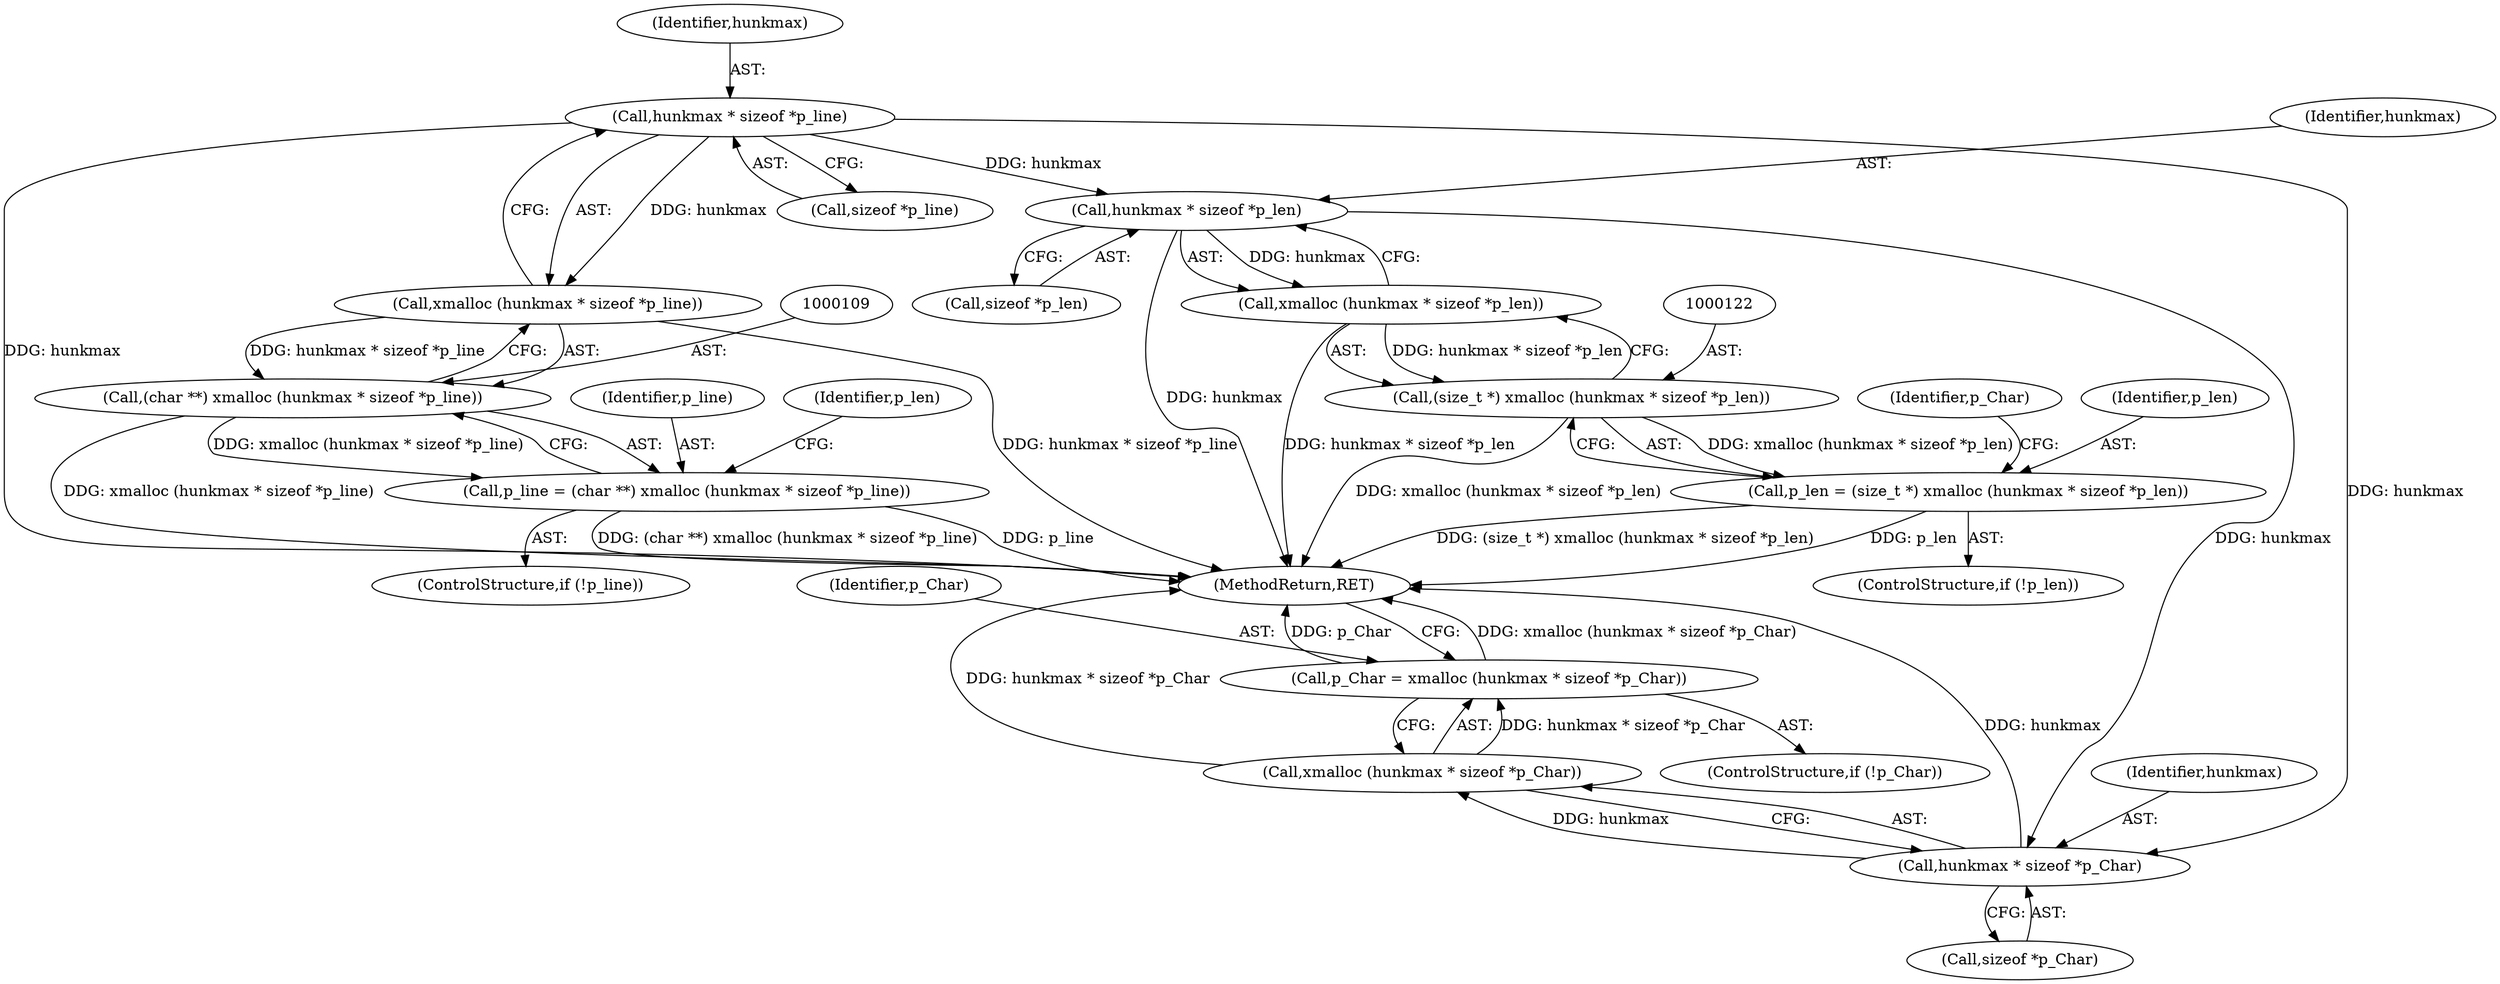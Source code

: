 digraph "0_savannah_0c08d7a902c6fdd49b704623a12d8d672ef18944_1@API" {
"1000111" [label="(Call,hunkmax * sizeof *p_line)"];
"1000110" [label="(Call,xmalloc (hunkmax * sizeof *p_line))"];
"1000108" [label="(Call,(char **) xmalloc (hunkmax * sizeof *p_line))"];
"1000106" [label="(Call,p_line = (char **) xmalloc (hunkmax * sizeof *p_line))"];
"1000124" [label="(Call,hunkmax * sizeof *p_len)"];
"1000123" [label="(Call,xmalloc (hunkmax * sizeof *p_len))"];
"1000121" [label="(Call,(size_t *) xmalloc (hunkmax * sizeof *p_len))"];
"1000119" [label="(Call,p_len = (size_t *) xmalloc (hunkmax * sizeof *p_len))"];
"1000135" [label="(Call,hunkmax * sizeof *p_Char)"];
"1000134" [label="(Call,xmalloc (hunkmax * sizeof *p_Char))"];
"1000132" [label="(Call,p_Char = xmalloc (hunkmax * sizeof *p_Char))"];
"1000108" [label="(Call,(char **) xmalloc (hunkmax * sizeof *p_line))"];
"1000116" [label="(ControlStructure,if (!p_len))"];
"1000112" [label="(Identifier,hunkmax)"];
"1000126" [label="(Call,sizeof *p_len)"];
"1000124" [label="(Call,hunkmax * sizeof *p_len)"];
"1000131" [label="(Identifier,p_Char)"];
"1000107" [label="(Identifier,p_line)"];
"1000118" [label="(Identifier,p_len)"];
"1000129" [label="(ControlStructure,if (!p_Char))"];
"1000110" [label="(Call,xmalloc (hunkmax * sizeof *p_line))"];
"1000106" [label="(Call,p_line = (char **) xmalloc (hunkmax * sizeof *p_line))"];
"1000134" [label="(Call,xmalloc (hunkmax * sizeof *p_Char))"];
"1000140" [label="(MethodReturn,RET)"];
"1000125" [label="(Identifier,hunkmax)"];
"1000119" [label="(Call,p_len = (size_t *) xmalloc (hunkmax * sizeof *p_len))"];
"1000133" [label="(Identifier,p_Char)"];
"1000135" [label="(Call,hunkmax * sizeof *p_Char)"];
"1000123" [label="(Call,xmalloc (hunkmax * sizeof *p_len))"];
"1000103" [label="(ControlStructure,if (!p_line))"];
"1000111" [label="(Call,hunkmax * sizeof *p_line)"];
"1000121" [label="(Call,(size_t *) xmalloc (hunkmax * sizeof *p_len))"];
"1000132" [label="(Call,p_Char = xmalloc (hunkmax * sizeof *p_Char))"];
"1000137" [label="(Call,sizeof *p_Char)"];
"1000113" [label="(Call,sizeof *p_line)"];
"1000136" [label="(Identifier,hunkmax)"];
"1000120" [label="(Identifier,p_len)"];
"1000111" -> "1000110"  [label="AST: "];
"1000111" -> "1000113"  [label="CFG: "];
"1000112" -> "1000111"  [label="AST: "];
"1000113" -> "1000111"  [label="AST: "];
"1000110" -> "1000111"  [label="CFG: "];
"1000111" -> "1000140"  [label="DDG: hunkmax"];
"1000111" -> "1000110"  [label="DDG: hunkmax"];
"1000111" -> "1000124"  [label="DDG: hunkmax"];
"1000111" -> "1000135"  [label="DDG: hunkmax"];
"1000110" -> "1000108"  [label="AST: "];
"1000108" -> "1000110"  [label="CFG: "];
"1000110" -> "1000140"  [label="DDG: hunkmax * sizeof *p_line"];
"1000110" -> "1000108"  [label="DDG: hunkmax * sizeof *p_line"];
"1000108" -> "1000106"  [label="AST: "];
"1000109" -> "1000108"  [label="AST: "];
"1000106" -> "1000108"  [label="CFG: "];
"1000108" -> "1000140"  [label="DDG: xmalloc (hunkmax * sizeof *p_line)"];
"1000108" -> "1000106"  [label="DDG: xmalloc (hunkmax * sizeof *p_line)"];
"1000106" -> "1000103"  [label="AST: "];
"1000107" -> "1000106"  [label="AST: "];
"1000118" -> "1000106"  [label="CFG: "];
"1000106" -> "1000140"  [label="DDG: (char **) xmalloc (hunkmax * sizeof *p_line)"];
"1000106" -> "1000140"  [label="DDG: p_line"];
"1000124" -> "1000123"  [label="AST: "];
"1000124" -> "1000126"  [label="CFG: "];
"1000125" -> "1000124"  [label="AST: "];
"1000126" -> "1000124"  [label="AST: "];
"1000123" -> "1000124"  [label="CFG: "];
"1000124" -> "1000140"  [label="DDG: hunkmax"];
"1000124" -> "1000123"  [label="DDG: hunkmax"];
"1000124" -> "1000135"  [label="DDG: hunkmax"];
"1000123" -> "1000121"  [label="AST: "];
"1000121" -> "1000123"  [label="CFG: "];
"1000123" -> "1000140"  [label="DDG: hunkmax * sizeof *p_len"];
"1000123" -> "1000121"  [label="DDG: hunkmax * sizeof *p_len"];
"1000121" -> "1000119"  [label="AST: "];
"1000122" -> "1000121"  [label="AST: "];
"1000119" -> "1000121"  [label="CFG: "];
"1000121" -> "1000140"  [label="DDG: xmalloc (hunkmax * sizeof *p_len)"];
"1000121" -> "1000119"  [label="DDG: xmalloc (hunkmax * sizeof *p_len)"];
"1000119" -> "1000116"  [label="AST: "];
"1000120" -> "1000119"  [label="AST: "];
"1000131" -> "1000119"  [label="CFG: "];
"1000119" -> "1000140"  [label="DDG: (size_t *) xmalloc (hunkmax * sizeof *p_len)"];
"1000119" -> "1000140"  [label="DDG: p_len"];
"1000135" -> "1000134"  [label="AST: "];
"1000135" -> "1000137"  [label="CFG: "];
"1000136" -> "1000135"  [label="AST: "];
"1000137" -> "1000135"  [label="AST: "];
"1000134" -> "1000135"  [label="CFG: "];
"1000135" -> "1000140"  [label="DDG: hunkmax"];
"1000135" -> "1000134"  [label="DDG: hunkmax"];
"1000134" -> "1000132"  [label="AST: "];
"1000132" -> "1000134"  [label="CFG: "];
"1000134" -> "1000140"  [label="DDG: hunkmax * sizeof *p_Char"];
"1000134" -> "1000132"  [label="DDG: hunkmax * sizeof *p_Char"];
"1000132" -> "1000129"  [label="AST: "];
"1000133" -> "1000132"  [label="AST: "];
"1000140" -> "1000132"  [label="CFG: "];
"1000132" -> "1000140"  [label="DDG: xmalloc (hunkmax * sizeof *p_Char)"];
"1000132" -> "1000140"  [label="DDG: p_Char"];
}
